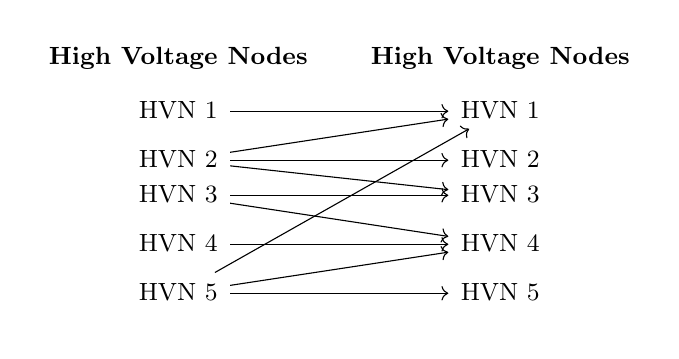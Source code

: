 \begin{tikzpicture}
\node at (0,0){
\begin{tikzcd}[font=\small, column sep=0.5cm, row sep=0.5cm]
  \textbf{High Voltage Nodes}&\textbf{High Voltage Nodes}\\[-10pt]
  \text{HVN 1}\arrow{r}&\text{HVN 1}\\[-10pt]
  \text{HVN 2}\arrow{ur}\arrow{r}\arrow{dr}&\text{HVN 2}\\[-15pt]
  \text{HVN 3}\arrow{r}\arrow{dr}&\text{HVN 3}\\[-10pt]
  \text{HVN 4}\arrow{r}&\text{HVN 4}\\[-10pt]
  \text{HVN 5}\arrow{uuuur}\arrow{ur}\arrow{r}&\text{HVN 5}\\[-10pt]
\end{tikzcd}};
\end{tikzpicture}
